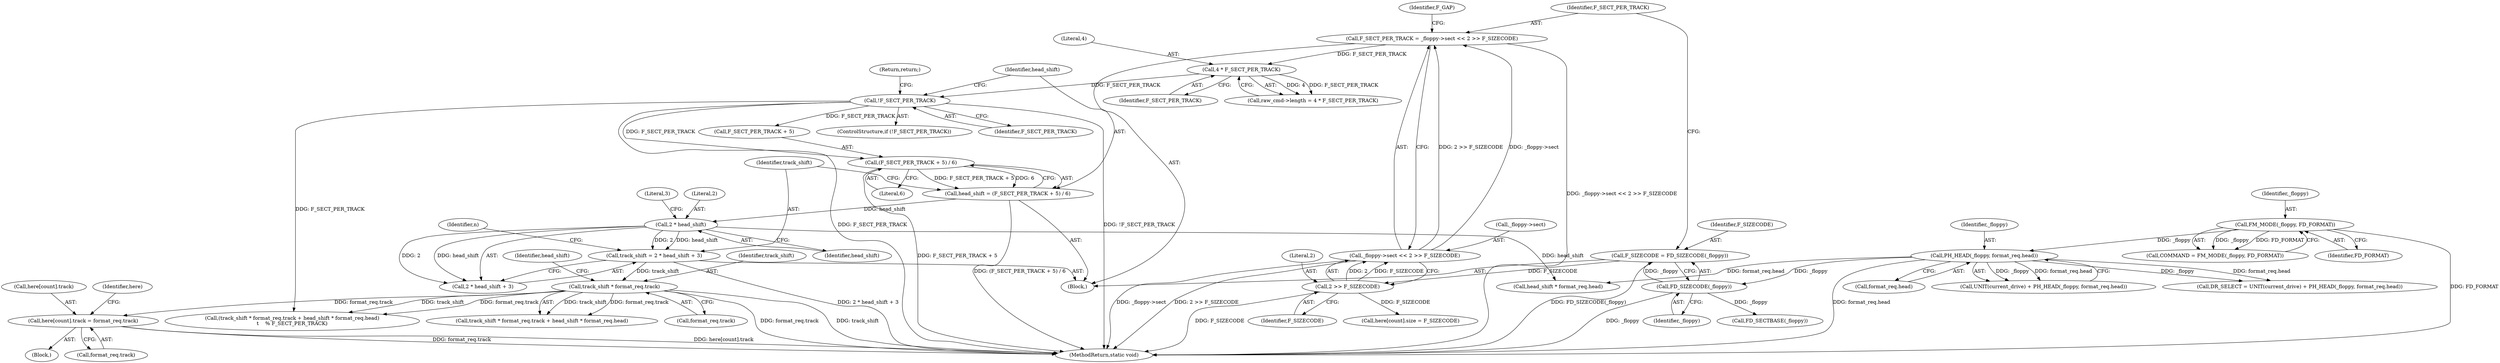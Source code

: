 digraph "0_linux_f3554aeb991214cbfafd17d55e2bfddb50282e32_0@array" {
"1000254" [label="(Call,here[count].track = format_req.track)"];
"1000222" [label="(Call,track_shift * format_req.track)"];
"1000211" [label="(Call,track_shift = 2 * head_shift + 3)"];
"1000214" [label="(Call,2 * head_shift)"];
"1000204" [label="(Call,head_shift = (F_SECT_PER_TRACK + 5) / 6)"];
"1000206" [label="(Call,(F_SECT_PER_TRACK + 5) / 6)"];
"1000201" [label="(Call,!F_SECT_PER_TRACK)"];
"1000197" [label="(Call,4 * F_SECT_PER_TRACK)"];
"1000171" [label="(Call,F_SECT_PER_TRACK = _floppy->sect << 2 >> F_SIZECODE)"];
"1000173" [label="(Call,_floppy->sect << 2 >> F_SIZECODE)"];
"1000177" [label="(Call,2 >> F_SIZECODE)"];
"1000167" [label="(Call,F_SIZECODE = FD_SIZECODE(_floppy))"];
"1000169" [label="(Call,FD_SIZECODE(_floppy))"];
"1000162" [label="(Call,PH_HEAD(_floppy, format_req.head))"];
"1000154" [label="(Call,FM_MODE(_floppy, FD_FORMAT))"];
"1000214" [label="(Call,2 * head_shift)"];
"1000193" [label="(Call,raw_cmd->length = 4 * F_SECT_PER_TRACK)"];
"1000219" [label="(Identifier,n)"];
"1000199" [label="(Identifier,F_SECT_PER_TRACK)"];
"1000253" [label="(Block,)"];
"1000255" [label="(Call,here[count].track)"];
"1000217" [label="(Literal,3)"];
"1000213" [label="(Call,2 * head_shift + 3)"];
"1000170" [label="(Identifier,_floppy)"];
"1000211" [label="(Call,track_shift = 2 * head_shift + 3)"];
"1000200" [label="(ControlStructure,if (!F_SECT_PER_TRACK))"];
"1000254" [label="(Call,here[count].track = format_req.track)"];
"1000207" [label="(Call,F_SECT_PER_TRACK + 5)"];
"1000163" [label="(Identifier,_floppy)"];
"1000202" [label="(Identifier,F_SECT_PER_TRACK)"];
"1000169" [label="(Call,FD_SIZECODE(_floppy))"];
"1000216" [label="(Identifier,head_shift)"];
"1000212" [label="(Identifier,track_shift)"];
"1000172" [label="(Identifier,F_SECT_PER_TRACK)"];
"1000203" [label="(Return,return;)"];
"1000162" [label="(Call,PH_HEAD(_floppy, format_req.head))"];
"1000266" [label="(Identifier,here)"];
"1000159" [label="(Call,UNIT(current_drive) + PH_HEAD(_floppy, format_req.head))"];
"1000358" [label="(Call,FD_SECTBASE(_floppy))"];
"1000224" [label="(Call,format_req.track)"];
"1000201" [label="(Call,!F_SECT_PER_TRACK)"];
"1000167" [label="(Call,F_SIZECODE = FD_SIZECODE(_floppy))"];
"1000156" [label="(Identifier,FD_FORMAT)"];
"1000157" [label="(Call,DR_SELECT = UNIT(current_drive) + PH_HEAD(_floppy, format_req.head))"];
"1000210" [label="(Literal,6)"];
"1000171" [label="(Call,F_SECT_PER_TRACK = _floppy->sect << 2 >> F_SIZECODE)"];
"1000155" [label="(Identifier,_floppy)"];
"1000173" [label="(Call,_floppy->sect << 2 >> F_SIZECODE)"];
"1000206" [label="(Call,(F_SECT_PER_TRACK + 5) / 6)"];
"1000220" [label="(Call,(track_shift * format_req.track + head_shift * format_req.head)\n\t    % F_SECT_PER_TRACK)"];
"1000260" [label="(Call,format_req.track)"];
"1000174" [label="(Call,_floppy->sect)"];
"1000215" [label="(Literal,2)"];
"1000181" [label="(Identifier,F_GAP)"];
"1000198" [label="(Literal,4)"];
"1000222" [label="(Call,track_shift * format_req.track)"];
"1000168" [label="(Identifier,F_SIZECODE)"];
"1000228" [label="(Identifier,head_shift)"];
"1000227" [label="(Call,head_shift * format_req.head)"];
"1000223" [label="(Identifier,track_shift)"];
"1000109" [label="(Block,)"];
"1000178" [label="(Literal,2)"];
"1000177" [label="(Call,2 >> F_SIZECODE)"];
"1000152" [label="(Call,COMMAND = FM_MODE(_floppy, FD_FORMAT))"];
"1000361" [label="(MethodReturn,static void)"];
"1000204" [label="(Call,head_shift = (F_SECT_PER_TRACK + 5) / 6)"];
"1000205" [label="(Identifier,head_shift)"];
"1000164" [label="(Call,format_req.head)"];
"1000197" [label="(Call,4 * F_SECT_PER_TRACK)"];
"1000179" [label="(Identifier,F_SIZECODE)"];
"1000279" [label="(Call,here[count].size = F_SIZECODE)"];
"1000154" [label="(Call,FM_MODE(_floppy, FD_FORMAT))"];
"1000221" [label="(Call,track_shift * format_req.track + head_shift * format_req.head)"];
"1000254" -> "1000253"  [label="AST: "];
"1000254" -> "1000260"  [label="CFG: "];
"1000255" -> "1000254"  [label="AST: "];
"1000260" -> "1000254"  [label="AST: "];
"1000266" -> "1000254"  [label="CFG: "];
"1000254" -> "1000361"  [label="DDG: format_req.track"];
"1000254" -> "1000361"  [label="DDG: here[count].track"];
"1000222" -> "1000254"  [label="DDG: format_req.track"];
"1000222" -> "1000221"  [label="AST: "];
"1000222" -> "1000224"  [label="CFG: "];
"1000223" -> "1000222"  [label="AST: "];
"1000224" -> "1000222"  [label="AST: "];
"1000228" -> "1000222"  [label="CFG: "];
"1000222" -> "1000361"  [label="DDG: track_shift"];
"1000222" -> "1000361"  [label="DDG: format_req.track"];
"1000222" -> "1000220"  [label="DDG: track_shift"];
"1000222" -> "1000220"  [label="DDG: format_req.track"];
"1000222" -> "1000221"  [label="DDG: track_shift"];
"1000222" -> "1000221"  [label="DDG: format_req.track"];
"1000211" -> "1000222"  [label="DDG: track_shift"];
"1000211" -> "1000109"  [label="AST: "];
"1000211" -> "1000213"  [label="CFG: "];
"1000212" -> "1000211"  [label="AST: "];
"1000213" -> "1000211"  [label="AST: "];
"1000219" -> "1000211"  [label="CFG: "];
"1000211" -> "1000361"  [label="DDG: 2 * head_shift + 3"];
"1000214" -> "1000211"  [label="DDG: 2"];
"1000214" -> "1000211"  [label="DDG: head_shift"];
"1000214" -> "1000213"  [label="AST: "];
"1000214" -> "1000216"  [label="CFG: "];
"1000215" -> "1000214"  [label="AST: "];
"1000216" -> "1000214"  [label="AST: "];
"1000217" -> "1000214"  [label="CFG: "];
"1000214" -> "1000213"  [label="DDG: 2"];
"1000214" -> "1000213"  [label="DDG: head_shift"];
"1000204" -> "1000214"  [label="DDG: head_shift"];
"1000214" -> "1000227"  [label="DDG: head_shift"];
"1000204" -> "1000109"  [label="AST: "];
"1000204" -> "1000206"  [label="CFG: "];
"1000205" -> "1000204"  [label="AST: "];
"1000206" -> "1000204"  [label="AST: "];
"1000212" -> "1000204"  [label="CFG: "];
"1000204" -> "1000361"  [label="DDG: (F_SECT_PER_TRACK + 5) / 6"];
"1000206" -> "1000204"  [label="DDG: F_SECT_PER_TRACK + 5"];
"1000206" -> "1000204"  [label="DDG: 6"];
"1000206" -> "1000210"  [label="CFG: "];
"1000207" -> "1000206"  [label="AST: "];
"1000210" -> "1000206"  [label="AST: "];
"1000206" -> "1000361"  [label="DDG: F_SECT_PER_TRACK + 5"];
"1000201" -> "1000206"  [label="DDG: F_SECT_PER_TRACK"];
"1000201" -> "1000200"  [label="AST: "];
"1000201" -> "1000202"  [label="CFG: "];
"1000202" -> "1000201"  [label="AST: "];
"1000203" -> "1000201"  [label="CFG: "];
"1000205" -> "1000201"  [label="CFG: "];
"1000201" -> "1000361"  [label="DDG: !F_SECT_PER_TRACK"];
"1000201" -> "1000361"  [label="DDG: F_SECT_PER_TRACK"];
"1000197" -> "1000201"  [label="DDG: F_SECT_PER_TRACK"];
"1000201" -> "1000207"  [label="DDG: F_SECT_PER_TRACK"];
"1000201" -> "1000220"  [label="DDG: F_SECT_PER_TRACK"];
"1000197" -> "1000193"  [label="AST: "];
"1000197" -> "1000199"  [label="CFG: "];
"1000198" -> "1000197"  [label="AST: "];
"1000199" -> "1000197"  [label="AST: "];
"1000193" -> "1000197"  [label="CFG: "];
"1000197" -> "1000193"  [label="DDG: 4"];
"1000197" -> "1000193"  [label="DDG: F_SECT_PER_TRACK"];
"1000171" -> "1000197"  [label="DDG: F_SECT_PER_TRACK"];
"1000171" -> "1000109"  [label="AST: "];
"1000171" -> "1000173"  [label="CFG: "];
"1000172" -> "1000171"  [label="AST: "];
"1000173" -> "1000171"  [label="AST: "];
"1000181" -> "1000171"  [label="CFG: "];
"1000171" -> "1000361"  [label="DDG: _floppy->sect << 2 >> F_SIZECODE"];
"1000173" -> "1000171"  [label="DDG: _floppy->sect"];
"1000173" -> "1000171"  [label="DDG: 2 >> F_SIZECODE"];
"1000173" -> "1000177"  [label="CFG: "];
"1000174" -> "1000173"  [label="AST: "];
"1000177" -> "1000173"  [label="AST: "];
"1000173" -> "1000361"  [label="DDG: 2 >> F_SIZECODE"];
"1000173" -> "1000361"  [label="DDG: _floppy->sect"];
"1000177" -> "1000173"  [label="DDG: 2"];
"1000177" -> "1000173"  [label="DDG: F_SIZECODE"];
"1000177" -> "1000179"  [label="CFG: "];
"1000178" -> "1000177"  [label="AST: "];
"1000179" -> "1000177"  [label="AST: "];
"1000177" -> "1000361"  [label="DDG: F_SIZECODE"];
"1000167" -> "1000177"  [label="DDG: F_SIZECODE"];
"1000177" -> "1000279"  [label="DDG: F_SIZECODE"];
"1000167" -> "1000109"  [label="AST: "];
"1000167" -> "1000169"  [label="CFG: "];
"1000168" -> "1000167"  [label="AST: "];
"1000169" -> "1000167"  [label="AST: "];
"1000172" -> "1000167"  [label="CFG: "];
"1000167" -> "1000361"  [label="DDG: FD_SIZECODE(_floppy)"];
"1000169" -> "1000167"  [label="DDG: _floppy"];
"1000169" -> "1000170"  [label="CFG: "];
"1000170" -> "1000169"  [label="AST: "];
"1000169" -> "1000361"  [label="DDG: _floppy"];
"1000162" -> "1000169"  [label="DDG: _floppy"];
"1000169" -> "1000358"  [label="DDG: _floppy"];
"1000162" -> "1000159"  [label="AST: "];
"1000162" -> "1000164"  [label="CFG: "];
"1000163" -> "1000162"  [label="AST: "];
"1000164" -> "1000162"  [label="AST: "];
"1000159" -> "1000162"  [label="CFG: "];
"1000162" -> "1000361"  [label="DDG: format_req.head"];
"1000162" -> "1000157"  [label="DDG: _floppy"];
"1000162" -> "1000157"  [label="DDG: format_req.head"];
"1000162" -> "1000159"  [label="DDG: _floppy"];
"1000162" -> "1000159"  [label="DDG: format_req.head"];
"1000154" -> "1000162"  [label="DDG: _floppy"];
"1000162" -> "1000227"  [label="DDG: format_req.head"];
"1000154" -> "1000152"  [label="AST: "];
"1000154" -> "1000156"  [label="CFG: "];
"1000155" -> "1000154"  [label="AST: "];
"1000156" -> "1000154"  [label="AST: "];
"1000152" -> "1000154"  [label="CFG: "];
"1000154" -> "1000361"  [label="DDG: FD_FORMAT"];
"1000154" -> "1000152"  [label="DDG: _floppy"];
"1000154" -> "1000152"  [label="DDG: FD_FORMAT"];
}
